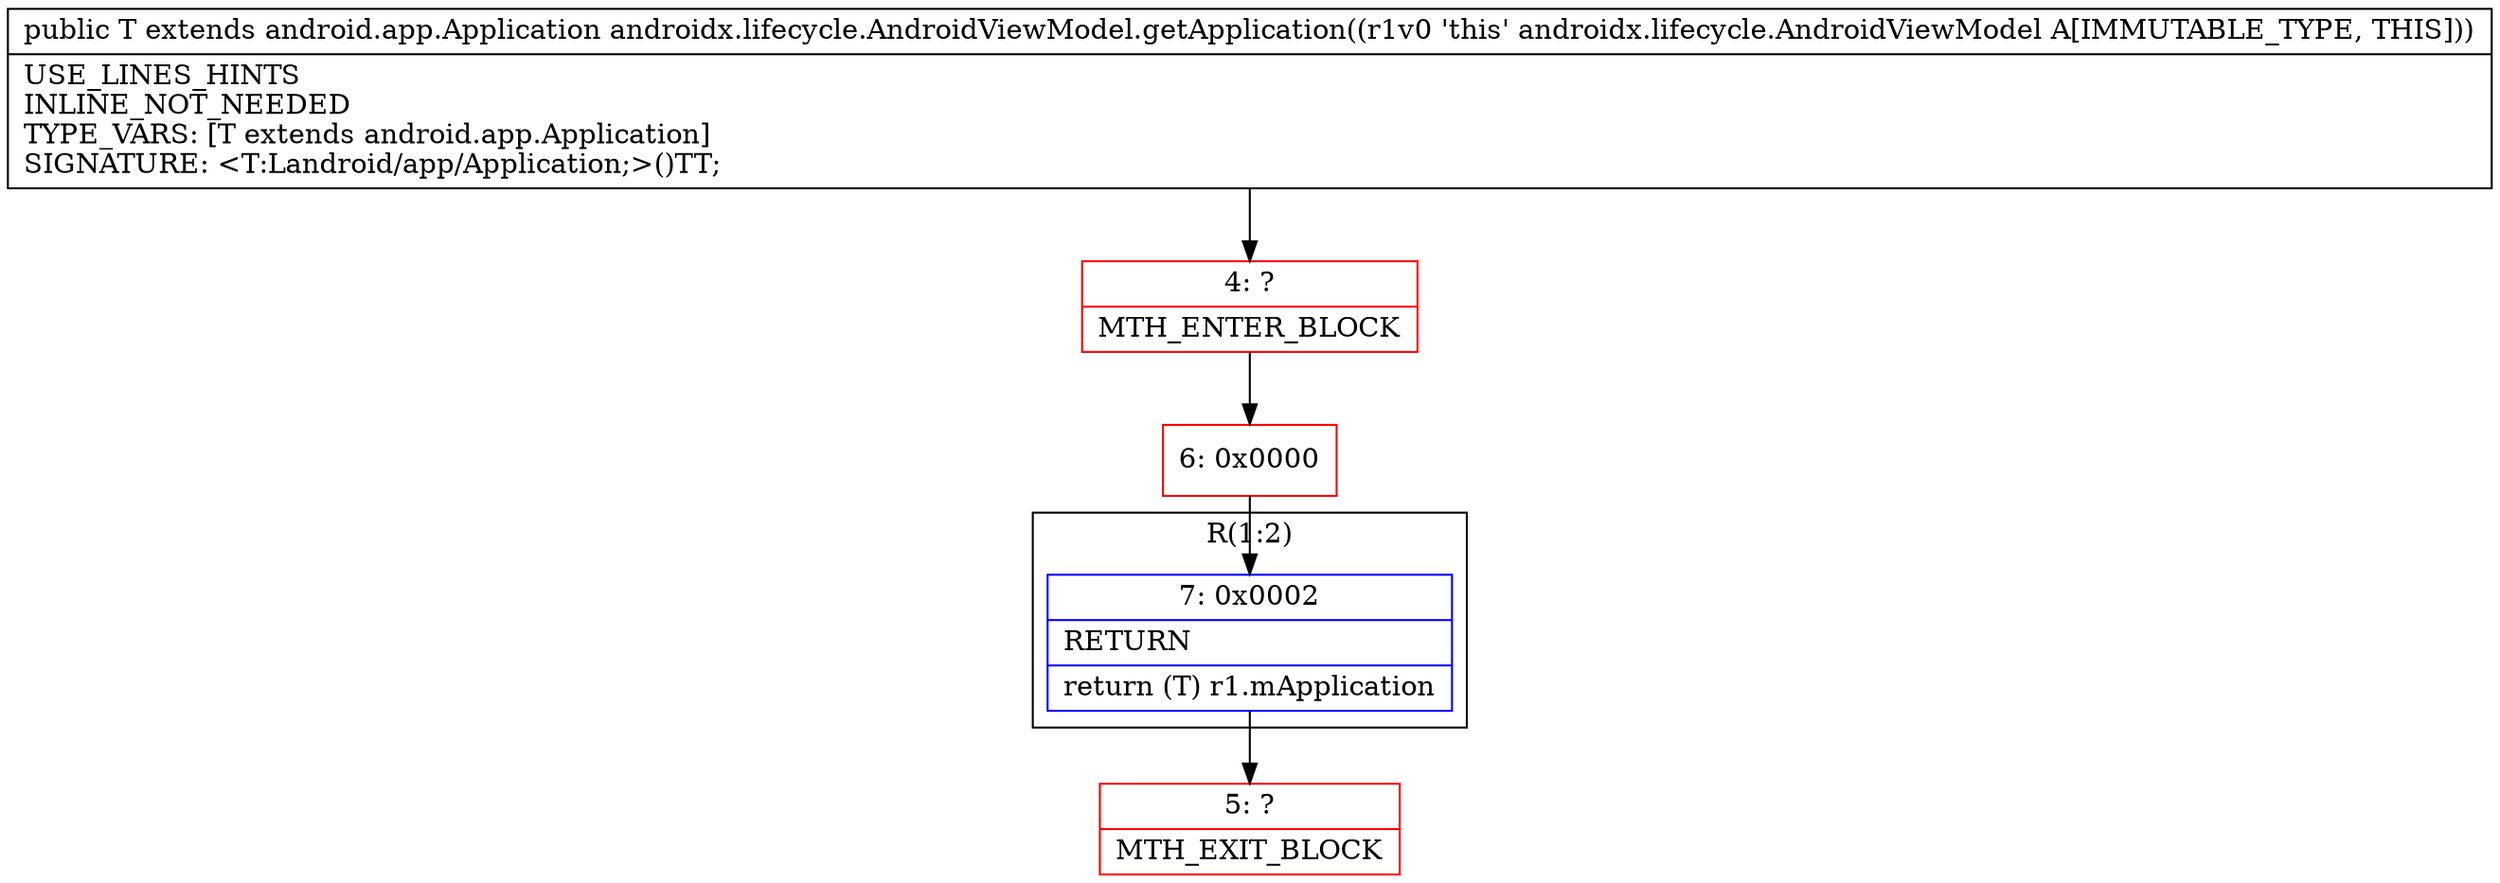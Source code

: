 digraph "CFG forandroidx.lifecycle.AndroidViewModel.getApplication()Landroid\/app\/Application;" {
subgraph cluster_Region_243371575 {
label = "R(1:2)";
node [shape=record,color=blue];
Node_7 [shape=record,label="{7\:\ 0x0002|RETURN\l|return (T) r1.mApplication\l}"];
}
Node_4 [shape=record,color=red,label="{4\:\ ?|MTH_ENTER_BLOCK\l}"];
Node_6 [shape=record,color=red,label="{6\:\ 0x0000}"];
Node_5 [shape=record,color=red,label="{5\:\ ?|MTH_EXIT_BLOCK\l}"];
MethodNode[shape=record,label="{public T extends android.app.Application androidx.lifecycle.AndroidViewModel.getApplication((r1v0 'this' androidx.lifecycle.AndroidViewModel A[IMMUTABLE_TYPE, THIS]))  | USE_LINES_HINTS\lINLINE_NOT_NEEDED\lTYPE_VARS: [T extends android.app.Application]\lSIGNATURE: \<T:Landroid\/app\/Application;\>()TT;\l}"];
MethodNode -> Node_4;Node_7 -> Node_5;
Node_4 -> Node_6;
Node_6 -> Node_7;
}

